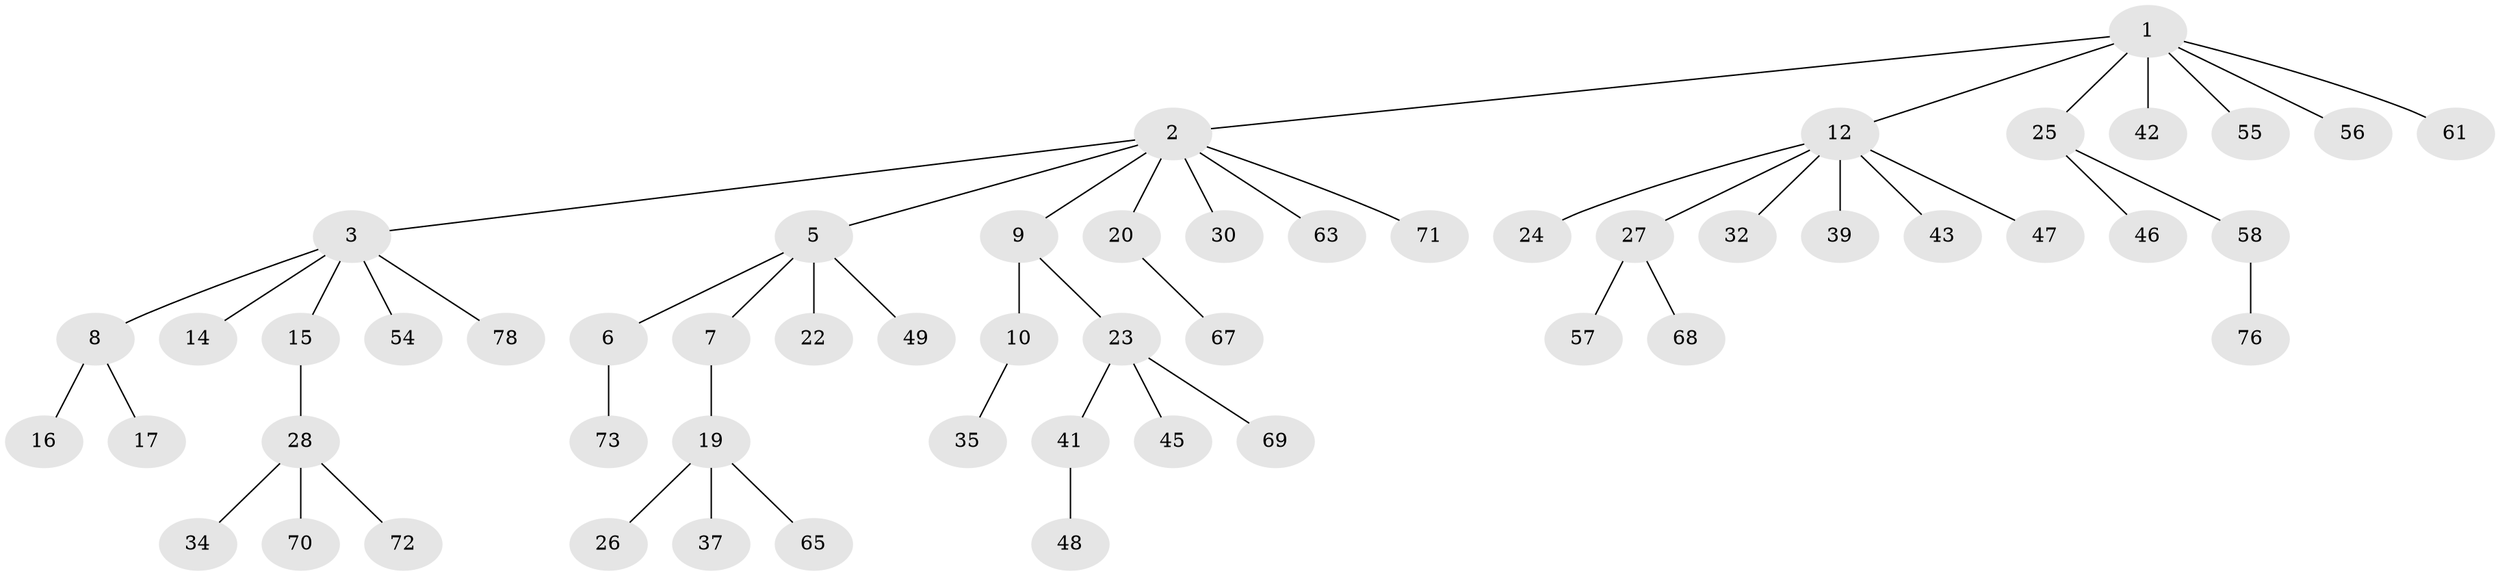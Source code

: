 // original degree distribution, {8: 0.012658227848101266, 7: 0.012658227848101266, 6: 0.02531645569620253, 3: 0.08860759493670886, 5: 0.012658227848101266, 2: 0.26582278481012656, 4: 0.06329113924050633, 1: 0.5189873417721519}
// Generated by graph-tools (version 1.1) at 2025/11/02/27/25 16:11:27]
// undirected, 54 vertices, 53 edges
graph export_dot {
graph [start="1"]
  node [color=gray90,style=filled];
  1 [super="+40"];
  2 [super="+4"];
  3 [super="+11"];
  5 [super="+21"];
  6;
  7 [super="+33"];
  8;
  9 [super="+29"];
  10;
  12 [super="+13"];
  14;
  15;
  16 [super="+44"];
  17 [super="+18"];
  19 [super="+36"];
  20 [super="+52"];
  22;
  23 [super="+50"];
  24 [super="+38"];
  25 [super="+77"];
  26;
  27 [super="+31"];
  28 [super="+66"];
  30;
  32;
  34 [super="+62"];
  35;
  37;
  39 [super="+64"];
  41;
  42 [super="+79"];
  43 [super="+53"];
  45 [super="+51"];
  46 [super="+60"];
  47;
  48 [super="+59"];
  49;
  54;
  55;
  56;
  57;
  58 [super="+74"];
  61;
  63;
  65;
  67;
  68;
  69;
  70;
  71;
  72;
  73 [super="+75"];
  76;
  78;
  1 -- 2;
  1 -- 12;
  1 -- 25;
  1 -- 42;
  1 -- 55;
  1 -- 56;
  1 -- 61;
  2 -- 3;
  2 -- 5;
  2 -- 20;
  2 -- 63;
  2 -- 71;
  2 -- 9;
  2 -- 30;
  3 -- 8;
  3 -- 15;
  3 -- 54;
  3 -- 78;
  3 -- 14;
  5 -- 6;
  5 -- 7;
  5 -- 22;
  5 -- 49;
  6 -- 73;
  7 -- 19;
  8 -- 16;
  8 -- 17;
  9 -- 10;
  9 -- 23;
  10 -- 35;
  12 -- 27;
  12 -- 32;
  12 -- 39;
  12 -- 47;
  12 -- 24;
  12 -- 43;
  15 -- 28;
  19 -- 26;
  19 -- 37;
  19 -- 65;
  20 -- 67;
  23 -- 41;
  23 -- 45;
  23 -- 69;
  25 -- 46;
  25 -- 58;
  27 -- 57;
  27 -- 68;
  28 -- 34;
  28 -- 70;
  28 -- 72;
  41 -- 48;
  58 -- 76;
}
